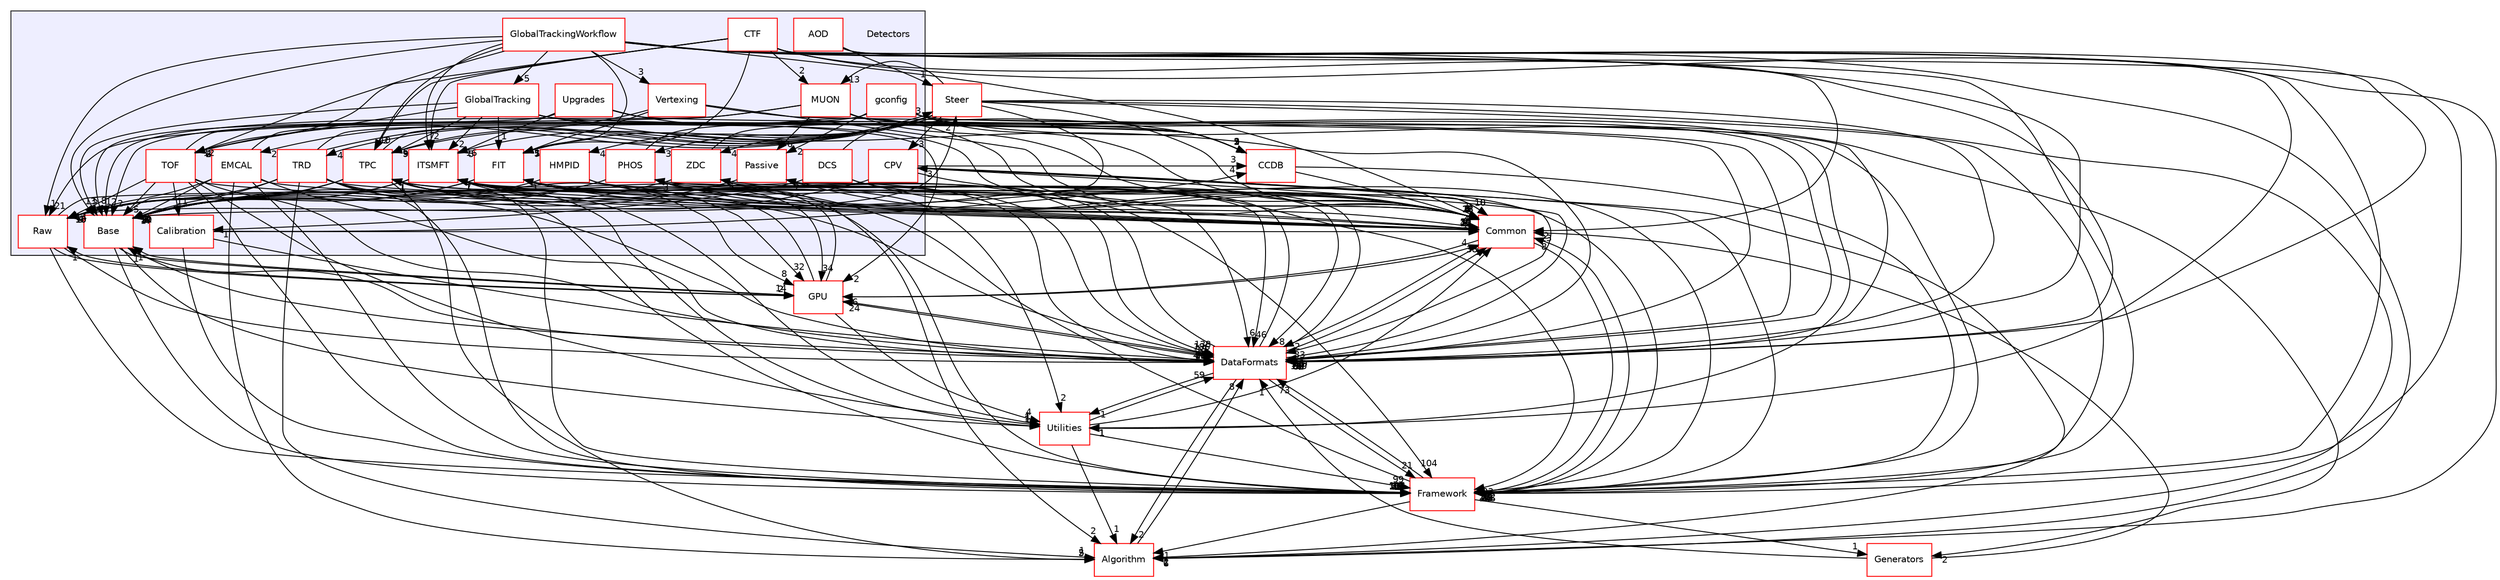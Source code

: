 digraph "/home/travis/build/AliceO2Group/AliceO2/Detectors" {
  bgcolor=transparent;
  compound=true
  node [ fontsize="10", fontname="Helvetica"];
  edge [ labelfontsize="10", labelfontname="Helvetica"];
  subgraph clusterdir_051dca18e802f8e9474f2e30d29c04e0 {
    graph [ bgcolor="#eeeeff", pencolor="black", label="" URL="dir_051dca18e802f8e9474f2e30d29c04e0.html"];
    dir_051dca18e802f8e9474f2e30d29c04e0 [shape=plaintext label="Detectors"];
    dir_4bc9293565017e583d6e787c95b29081 [shape=box label="AOD" color="red" fillcolor="white" style="filled" URL="dir_4bc9293565017e583d6e787c95b29081.html"];
    dir_37c90836491b695b472bf98d1be8336b [shape=box label="Base" color="red" fillcolor="white" style="filled" URL="dir_37c90836491b695b472bf98d1be8336b.html"];
    dir_2f1defcce8b8bdfe202c8bfd41228d47 [shape=box label="Calibration" color="red" fillcolor="white" style="filled" URL="dir_2f1defcce8b8bdfe202c8bfd41228d47.html"];
    dir_860de54695a0456b93a4bb1fd951d826 [shape=box label="CPV" color="red" fillcolor="white" style="filled" URL="dir_860de54695a0456b93a4bb1fd951d826.html"];
    dir_22c28337d94ed0b7d4c6655ee55d3b27 [shape=box label="CTF" color="red" fillcolor="white" style="filled" URL="dir_22c28337d94ed0b7d4c6655ee55d3b27.html"];
    dir_ca1300042d29623fa0e05e87bb12f4ef [shape=box label="DCS" color="red" fillcolor="white" style="filled" URL="dir_ca1300042d29623fa0e05e87bb12f4ef.html"];
    dir_088378b58cb1ba39db48039cbd66d10f [shape=box label="EMCAL" color="red" fillcolor="white" style="filled" URL="dir_088378b58cb1ba39db48039cbd66d10f.html"];
    dir_d14e88a79bca429480864605ee348cef [shape=box label="FIT" color="red" fillcolor="white" style="filled" URL="dir_d14e88a79bca429480864605ee348cef.html"];
    dir_fda58d415f46ed5554e220ec8997f6b0 [shape=box label="gconfig" color="red" fillcolor="white" style="filled" URL="dir_fda58d415f46ed5554e220ec8997f6b0.html"];
    dir_18e0e8b4b629c3c13e7ad1457bcd5f89 [shape=box label="GlobalTracking" color="red" fillcolor="white" style="filled" URL="dir_18e0e8b4b629c3c13e7ad1457bcd5f89.html"];
    dir_109ace25e426b841fbcad1590c555213 [shape=box label="GlobalTrackingWorkflow" color="red" fillcolor="white" style="filled" URL="dir_109ace25e426b841fbcad1590c555213.html"];
    dir_c91fbefb38f56c1db7a8c31815b8a131 [shape=box label="HMPID" color="red" fillcolor="white" style="filled" URL="dir_c91fbefb38f56c1db7a8c31815b8a131.html"];
    dir_1306292b77b40360479b729ac9ee7efe [shape=box label="ITSMFT" color="red" fillcolor="white" style="filled" URL="dir_1306292b77b40360479b729ac9ee7efe.html"];
    dir_1cc233fd3b1202b9dad36810b41b97af [shape=box label="MUON" color="red" fillcolor="white" style="filled" URL="dir_1cc233fd3b1202b9dad36810b41b97af.html"];
    dir_f01815b857f9009bea48e2cb39492245 [shape=box label="Passive" color="red" fillcolor="white" style="filled" URL="dir_f01815b857f9009bea48e2cb39492245.html"];
    dir_cd3c152a7db0580c86a4c50ad0325149 [shape=box label="PHOS" color="red" fillcolor="white" style="filled" URL="dir_cd3c152a7db0580c86a4c50ad0325149.html"];
    dir_26637d1bd82229bc9ed97f7e706be743 [shape=box label="Raw" color="red" fillcolor="white" style="filled" URL="dir_26637d1bd82229bc9ed97f7e706be743.html"];
    dir_577c839d346a264df4e9e588ca2a45dd [shape=box label="TOF" color="red" fillcolor="white" style="filled" URL="dir_577c839d346a264df4e9e588ca2a45dd.html"];
    dir_a597e8e061b11201a1dff411feb10d0b [shape=box label="TPC" color="red" fillcolor="white" style="filled" URL="dir_a597e8e061b11201a1dff411feb10d0b.html"];
    dir_69dd0583e11051991bf4c0cf23c50933 [shape=box label="TRD" color="red" fillcolor="white" style="filled" URL="dir_69dd0583e11051991bf4c0cf23c50933.html"];
    dir_4b0885c57a9e0f5b3b724ebcd74c1029 [shape=box label="Upgrades" color="red" fillcolor="white" style="filled" URL="dir_4b0885c57a9e0f5b3b724ebcd74c1029.html"];
    dir_411c6bed3d84b00fddab3a93c8a3b5fb [shape=box label="Vertexing" color="red" fillcolor="white" style="filled" URL="dir_411c6bed3d84b00fddab3a93c8a3b5fb.html"];
    dir_db9e312ee82793cf7e11be39a4401551 [shape=box label="ZDC" color="red" fillcolor="white" style="filled" URL="dir_db9e312ee82793cf7e11be39a4401551.html"];
  }
  dir_40b4a122691869ee86baf7f2711ed718 [shape=box label="Steer" color="red" URL="dir_40b4a122691869ee86baf7f2711ed718.html"];
  dir_0b342c6c6b7d2278121a0bb9c4985063 [shape=box label="Generators" color="red" URL="dir_0b342c6c6b7d2278121a0bb9c4985063.html"];
  dir_4ab6b4cc6a7edbff49100e9123df213f [shape=box label="Common" color="red" URL="dir_4ab6b4cc6a7edbff49100e9123df213f.html"];
  dir_6af676bf18881990e4083e191d0e63e0 [shape=box label="CCDB" color="red" URL="dir_6af676bf18881990e4083e191d0e63e0.html"];
  dir_b05a5fa85f84bfc9013183c9d87f9a36 [shape=box label="Utilities" color="red" URL="dir_b05a5fa85f84bfc9013183c9d87f9a36.html"];
  dir_8ba487e25de5ee77e05e9dce7582cb98 [shape=box label="Algorithm" color="red" URL="dir_8ba487e25de5ee77e05e9dce7582cb98.html"];
  dir_f511f1e9c03c071966ae594f00bbc5e0 [shape=box label="GPU" color="red" URL="dir_f511f1e9c03c071966ae594f00bbc5e0.html"];
  dir_bcbb2cf9a3d3d83e5515c82071a07177 [shape=box label="Framework" color="red" URL="dir_bcbb2cf9a3d3d83e5515c82071a07177.html"];
  dir_2171f7ec022c5423887b07c69b2f5b48 [shape=box label="DataFormats" color="red" URL="dir_2171f7ec022c5423887b07c69b2f5b48.html"];
  dir_22c28337d94ed0b7d4c6655ee55d3b27->dir_1cc233fd3b1202b9dad36810b41b97af [headlabel="2", labeldistance=1.5 headhref="dir_000432_000128.html"];
  dir_22c28337d94ed0b7d4c6655ee55d3b27->dir_4ab6b4cc6a7edbff49100e9123df213f [headlabel="2", labeldistance=1.5 headhref="dir_000432_000036.html"];
  dir_22c28337d94ed0b7d4c6655ee55d3b27->dir_d14e88a79bca429480864605ee348cef [headlabel="5", labeldistance=1.5 headhref="dir_000432_000176.html"];
  dir_22c28337d94ed0b7d4c6655ee55d3b27->dir_a597e8e061b11201a1dff411feb10d0b [headlabel="2", labeldistance=1.5 headhref="dir_000432_000059.html"];
  dir_22c28337d94ed0b7d4c6655ee55d3b27->dir_b05a5fa85f84bfc9013183c9d87f9a36 [headlabel="1", labeldistance=1.5 headhref="dir_000432_000623.html"];
  dir_22c28337d94ed0b7d4c6655ee55d3b27->dir_1306292b77b40360479b729ac9ee7efe [headlabel="2", labeldistance=1.5 headhref="dir_000432_000053.html"];
  dir_22c28337d94ed0b7d4c6655ee55d3b27->dir_8ba487e25de5ee77e05e9dce7582cb98 [headlabel="1", labeldistance=1.5 headhref="dir_000432_000000.html"];
  dir_22c28337d94ed0b7d4c6655ee55d3b27->dir_577c839d346a264df4e9e588ca2a45dd [headlabel="4", labeldistance=1.5 headhref="dir_000432_000150.html"];
  dir_22c28337d94ed0b7d4c6655ee55d3b27->dir_bcbb2cf9a3d3d83e5515c82071a07177 [headlabel="28", labeldistance=1.5 headhref="dir_000432_000063.html"];
  dir_22c28337d94ed0b7d4c6655ee55d3b27->dir_2171f7ec022c5423887b07c69b2f5b48 [headlabel="39", labeldistance=1.5 headhref="dir_000432_000090.html"];
  dir_c91fbefb38f56c1db7a8c31815b8a131->dir_4ab6b4cc6a7edbff49100e9123df213f [headlabel="1", labeldistance=1.5 headhref="dir_000143_000036.html"];
  dir_c91fbefb38f56c1db7a8c31815b8a131->dir_37c90836491b695b472bf98d1be8336b [headlabel="2", labeldistance=1.5 headhref="dir_000143_000287.html"];
  dir_c91fbefb38f56c1db7a8c31815b8a131->dir_2171f7ec022c5423887b07c69b2f5b48 [headlabel="6", labeldistance=1.5 headhref="dir_000143_000090.html"];
  dir_ca1300042d29623fa0e05e87bb12f4ef->dir_2f1defcce8b8bdfe202c8bfd41228d47 [headlabel="1", labeldistance=1.5 headhref="dir_000085_000050.html"];
  dir_ca1300042d29623fa0e05e87bb12f4ef->dir_4ab6b4cc6a7edbff49100e9123df213f [headlabel="1", labeldistance=1.5 headhref="dir_000085_000036.html"];
  dir_ca1300042d29623fa0e05e87bb12f4ef->dir_6af676bf18881990e4083e191d0e63e0 [headlabel="3", labeldistance=1.5 headhref="dir_000085_000028.html"];
  dir_ca1300042d29623fa0e05e87bb12f4ef->dir_bcbb2cf9a3d3d83e5515c82071a07177 [headlabel="16", labeldistance=1.5 headhref="dir_000085_000063.html"];
  dir_40b4a122691869ee86baf7f2711ed718->dir_c91fbefb38f56c1db7a8c31815b8a131 [headlabel="4", labeldistance=1.5 headhref="dir_000496_000143.html"];
  dir_40b4a122691869ee86baf7f2711ed718->dir_860de54695a0456b93a4bb1fd951d826 [headlabel="3", labeldistance=1.5 headhref="dir_000496_000210.html"];
  dir_40b4a122691869ee86baf7f2711ed718->dir_69dd0583e11051991bf4c0cf23c50933 [headlabel="4", labeldistance=1.5 headhref="dir_000496_000154.html"];
  dir_40b4a122691869ee86baf7f2711ed718->dir_088378b58cb1ba39db48039cbd66d10f [headlabel="2", labeldistance=1.5 headhref="dir_000496_000175.html"];
  dir_40b4a122691869ee86baf7f2711ed718->dir_1cc233fd3b1202b9dad36810b41b97af [headlabel="13", labeldistance=1.5 headhref="dir_000496_000128.html"];
  dir_40b4a122691869ee86baf7f2711ed718->dir_4ab6b4cc6a7edbff49100e9123df213f [headlabel="12", labeldistance=1.5 headhref="dir_000496_000036.html"];
  dir_40b4a122691869ee86baf7f2711ed718->dir_d14e88a79bca429480864605ee348cef [headlabel="7", labeldistance=1.5 headhref="dir_000496_000176.html"];
  dir_40b4a122691869ee86baf7f2711ed718->dir_a597e8e061b11201a1dff411feb10d0b [headlabel="9", labeldistance=1.5 headhref="dir_000496_000059.html"];
  dir_40b4a122691869ee86baf7f2711ed718->dir_37c90836491b695b472bf98d1be8336b [headlabel="17", labeldistance=1.5 headhref="dir_000496_000287.html"];
  dir_40b4a122691869ee86baf7f2711ed718->dir_1306292b77b40360479b729ac9ee7efe [headlabel="5", labeldistance=1.5 headhref="dir_000496_000053.html"];
  dir_40b4a122691869ee86baf7f2711ed718->dir_8ba487e25de5ee77e05e9dce7582cb98 [headlabel="1", labeldistance=1.5 headhref="dir_000496_000000.html"];
  dir_40b4a122691869ee86baf7f2711ed718->dir_577c839d346a264df4e9e588ca2a45dd [headlabel="3", labeldistance=1.5 headhref="dir_000496_000150.html"];
  dir_40b4a122691869ee86baf7f2711ed718->dir_cd3c152a7db0580c86a4c50ad0325149 [headlabel="3", labeldistance=1.5 headhref="dir_000496_000220.html"];
  dir_40b4a122691869ee86baf7f2711ed718->dir_db9e312ee82793cf7e11be39a4401551 [headlabel="4", labeldistance=1.5 headhref="dir_000496_000188.html"];
  dir_40b4a122691869ee86baf7f2711ed718->dir_bcbb2cf9a3d3d83e5515c82071a07177 [headlabel="176", labeldistance=1.5 headhref="dir_000496_000063.html"];
  dir_40b4a122691869ee86baf7f2711ed718->dir_2171f7ec022c5423887b07c69b2f5b48 [headlabel="160", labeldistance=1.5 headhref="dir_000496_000090.html"];
  dir_860de54695a0456b93a4bb1fd951d826->dir_4ab6b4cc6a7edbff49100e9123df213f [headlabel="4", labeldistance=1.5 headhref="dir_000210_000036.html"];
  dir_860de54695a0456b93a4bb1fd951d826->dir_6af676bf18881990e4083e191d0e63e0 [headlabel="3", labeldistance=1.5 headhref="dir_000210_000028.html"];
  dir_860de54695a0456b93a4bb1fd951d826->dir_37c90836491b695b472bf98d1be8336b [headlabel="2", labeldistance=1.5 headhref="dir_000210_000287.html"];
  dir_860de54695a0456b93a4bb1fd951d826->dir_8ba487e25de5ee77e05e9dce7582cb98 [headlabel="2", labeldistance=1.5 headhref="dir_000210_000000.html"];
  dir_860de54695a0456b93a4bb1fd951d826->dir_bcbb2cf9a3d3d83e5515c82071a07177 [headlabel="21", labeldistance=1.5 headhref="dir_000210_000063.html"];
  dir_860de54695a0456b93a4bb1fd951d826->dir_2171f7ec022c5423887b07c69b2f5b48 [headlabel="33", labeldistance=1.5 headhref="dir_000210_000090.html"];
  dir_2f1defcce8b8bdfe202c8bfd41228d47->dir_4ab6b4cc6a7edbff49100e9123df213f [headlabel="1", labeldistance=1.5 headhref="dir_000050_000036.html"];
  dir_2f1defcce8b8bdfe202c8bfd41228d47->dir_6af676bf18881990e4083e191d0e63e0 [headlabel="4", labeldistance=1.5 headhref="dir_000050_000028.html"];
  dir_2f1defcce8b8bdfe202c8bfd41228d47->dir_bcbb2cf9a3d3d83e5515c82071a07177 [headlabel="10", labeldistance=1.5 headhref="dir_000050_000063.html"];
  dir_2f1defcce8b8bdfe202c8bfd41228d47->dir_2171f7ec022c5423887b07c69b2f5b48 [headlabel="2", labeldistance=1.5 headhref="dir_000050_000090.html"];
  dir_69dd0583e11051991bf4c0cf23c50933->dir_40b4a122691869ee86baf7f2711ed718 [headlabel="3", labeldistance=1.5 headhref="dir_000154_000496.html"];
  dir_69dd0583e11051991bf4c0cf23c50933->dir_4ab6b4cc6a7edbff49100e9123df213f [headlabel="12", labeldistance=1.5 headhref="dir_000154_000036.html"];
  dir_69dd0583e11051991bf4c0cf23c50933->dir_6af676bf18881990e4083e191d0e63e0 [headlabel="3", labeldistance=1.5 headhref="dir_000154_000028.html"];
  dir_69dd0583e11051991bf4c0cf23c50933->dir_37c90836491b695b472bf98d1be8336b [headlabel="7", labeldistance=1.5 headhref="dir_000154_000287.html"];
  dir_69dd0583e11051991bf4c0cf23c50933->dir_8ba487e25de5ee77e05e9dce7582cb98 [headlabel="1", labeldistance=1.5 headhref="dir_000154_000000.html"];
  dir_69dd0583e11051991bf4c0cf23c50933->dir_f511f1e9c03c071966ae594f00bbc5e0 [headlabel="8", labeldistance=1.5 headhref="dir_000154_000740.html"];
  dir_69dd0583e11051991bf4c0cf23c50933->dir_bcbb2cf9a3d3d83e5515c82071a07177 [headlabel="41", labeldistance=1.5 headhref="dir_000154_000063.html"];
  dir_69dd0583e11051991bf4c0cf23c50933->dir_26637d1bd82229bc9ed97f7e706be743 [headlabel="4", labeldistance=1.5 headhref="dir_000154_000628.html"];
  dir_69dd0583e11051991bf4c0cf23c50933->dir_2171f7ec022c5423887b07c69b2f5b48 [headlabel="93", labeldistance=1.5 headhref="dir_000154_000090.html"];
  dir_0b342c6c6b7d2278121a0bb9c4985063->dir_4ab6b4cc6a7edbff49100e9123df213f [headlabel="23", labeldistance=1.5 headhref="dir_000736_000036.html"];
  dir_0b342c6c6b7d2278121a0bb9c4985063->dir_2171f7ec022c5423887b07c69b2f5b48 [headlabel="1", labeldistance=1.5 headhref="dir_000736_000090.html"];
  dir_088378b58cb1ba39db48039cbd66d10f->dir_4ab6b4cc6a7edbff49100e9123df213f [headlabel="12", labeldistance=1.5 headhref="dir_000175_000036.html"];
  dir_088378b58cb1ba39db48039cbd66d10f->dir_6af676bf18881990e4083e191d0e63e0 [headlabel="1", labeldistance=1.5 headhref="dir_000175_000028.html"];
  dir_088378b58cb1ba39db48039cbd66d10f->dir_37c90836491b695b472bf98d1be8336b [headlabel="2", labeldistance=1.5 headhref="dir_000175_000287.html"];
  dir_088378b58cb1ba39db48039cbd66d10f->dir_8ba487e25de5ee77e05e9dce7582cb98 [headlabel="2", labeldistance=1.5 headhref="dir_000175_000000.html"];
  dir_088378b58cb1ba39db48039cbd66d10f->dir_bcbb2cf9a3d3d83e5515c82071a07177 [headlabel="32", labeldistance=1.5 headhref="dir_000175_000063.html"];
  dir_088378b58cb1ba39db48039cbd66d10f->dir_26637d1bd82229bc9ed97f7e706be743 [headlabel="4", labeldistance=1.5 headhref="dir_000175_000628.html"];
  dir_088378b58cb1ba39db48039cbd66d10f->dir_2171f7ec022c5423887b07c69b2f5b48 [headlabel="88", labeldistance=1.5 headhref="dir_000175_000090.html"];
  dir_4ab6b4cc6a7edbff49100e9123df213f->dir_f511f1e9c03c071966ae594f00bbc5e0 [headlabel="6", labeldistance=1.5 headhref="dir_000036_000740.html"];
  dir_4ab6b4cc6a7edbff49100e9123df213f->dir_bcbb2cf9a3d3d83e5515c82071a07177 [headlabel="2", labeldistance=1.5 headhref="dir_000036_000063.html"];
  dir_4ab6b4cc6a7edbff49100e9123df213f->dir_2171f7ec022c5423887b07c69b2f5b48 [headlabel="2", labeldistance=1.5 headhref="dir_000036_000090.html"];
  dir_1cc233fd3b1202b9dad36810b41b97af->dir_4ab6b4cc6a7edbff49100e9123df213f [headlabel="23", labeldistance=1.5 headhref="dir_000128_000036.html"];
  dir_1cc233fd3b1202b9dad36810b41b97af->dir_b05a5fa85f84bfc9013183c9d87f9a36 [headlabel="1", labeldistance=1.5 headhref="dir_000128_000623.html"];
  dir_1cc233fd3b1202b9dad36810b41b97af->dir_37c90836491b695b472bf98d1be8336b [headlabel="12", labeldistance=1.5 headhref="dir_000128_000287.html"];
  dir_1cc233fd3b1202b9dad36810b41b97af->dir_f01815b857f9009bea48e2cb39492245 [headlabel="6", labeldistance=1.5 headhref="dir_000128_000639.html"];
  dir_1cc233fd3b1202b9dad36810b41b97af->dir_bcbb2cf9a3d3d83e5515c82071a07177 [headlabel="262", labeldistance=1.5 headhref="dir_000128_000063.html"];
  dir_1cc233fd3b1202b9dad36810b41b97af->dir_26637d1bd82229bc9ed97f7e706be743 [headlabel="21", labeldistance=1.5 headhref="dir_000128_000628.html"];
  dir_1cc233fd3b1202b9dad36810b41b97af->dir_2171f7ec022c5423887b07c69b2f5b48 [headlabel="119", labeldistance=1.5 headhref="dir_000128_000090.html"];
  dir_6af676bf18881990e4083e191d0e63e0->dir_4ab6b4cc6a7edbff49100e9123df213f [headlabel="4", labeldistance=1.5 headhref="dir_000028_000036.html"];
  dir_6af676bf18881990e4083e191d0e63e0->dir_bcbb2cf9a3d3d83e5515c82071a07177 [headlabel="2", labeldistance=1.5 headhref="dir_000028_000063.html"];
  dir_411c6bed3d84b00fddab3a93c8a3b5fb->dir_4ab6b4cc6a7edbff49100e9123df213f [headlabel="7", labeldistance=1.5 headhref="dir_000681_000036.html"];
  dir_411c6bed3d84b00fddab3a93c8a3b5fb->dir_d14e88a79bca429480864605ee348cef [headlabel="1", labeldistance=1.5 headhref="dir_000681_000176.html"];
  dir_411c6bed3d84b00fddab3a93c8a3b5fb->dir_a597e8e061b11201a1dff411feb10d0b [headlabel="3", labeldistance=1.5 headhref="dir_000681_000059.html"];
  dir_411c6bed3d84b00fddab3a93c8a3b5fb->dir_2171f7ec022c5423887b07c69b2f5b48 [headlabel="24", labeldistance=1.5 headhref="dir_000681_000090.html"];
  dir_d14e88a79bca429480864605ee348cef->dir_4ab6b4cc6a7edbff49100e9123df213f [headlabel="30", labeldistance=1.5 headhref="dir_000176_000036.html"];
  dir_d14e88a79bca429480864605ee348cef->dir_b05a5fa85f84bfc9013183c9d87f9a36 [headlabel="2", labeldistance=1.5 headhref="dir_000176_000623.html"];
  dir_d14e88a79bca429480864605ee348cef->dir_37c90836491b695b472bf98d1be8336b [headlabel="5", labeldistance=1.5 headhref="dir_000176_000287.html"];
  dir_d14e88a79bca429480864605ee348cef->dir_bcbb2cf9a3d3d83e5515c82071a07177 [headlabel="104", labeldistance=1.5 headhref="dir_000176_000063.html"];
  dir_d14e88a79bca429480864605ee348cef->dir_26637d1bd82229bc9ed97f7e706be743 [headlabel="10", labeldistance=1.5 headhref="dir_000176_000628.html"];
  dir_d14e88a79bca429480864605ee348cef->dir_2171f7ec022c5423887b07c69b2f5b48 [headlabel="138", labeldistance=1.5 headhref="dir_000176_000090.html"];
  dir_a597e8e061b11201a1dff411feb10d0b->dir_4ab6b4cc6a7edbff49100e9123df213f [headlabel="41", labeldistance=1.5 headhref="dir_000059_000036.html"];
  dir_a597e8e061b11201a1dff411feb10d0b->dir_6af676bf18881990e4083e191d0e63e0 [headlabel="2", labeldistance=1.5 headhref="dir_000059_000028.html"];
  dir_a597e8e061b11201a1dff411feb10d0b->dir_b05a5fa85f84bfc9013183c9d87f9a36 [headlabel="1", labeldistance=1.5 headhref="dir_000059_000623.html"];
  dir_a597e8e061b11201a1dff411feb10d0b->dir_37c90836491b695b472bf98d1be8336b [headlabel="4", labeldistance=1.5 headhref="dir_000059_000287.html"];
  dir_a597e8e061b11201a1dff411feb10d0b->dir_8ba487e25de5ee77e05e9dce7582cb98 [headlabel="5", labeldistance=1.5 headhref="dir_000059_000000.html"];
  dir_a597e8e061b11201a1dff411feb10d0b->dir_f511f1e9c03c071966ae594f00bbc5e0 [headlabel="32", labeldistance=1.5 headhref="dir_000059_000740.html"];
  dir_a597e8e061b11201a1dff411feb10d0b->dir_bcbb2cf9a3d3d83e5515c82071a07177 [headlabel="105", labeldistance=1.5 headhref="dir_000059_000063.html"];
  dir_a597e8e061b11201a1dff411feb10d0b->dir_26637d1bd82229bc9ed97f7e706be743 [headlabel="15", labeldistance=1.5 headhref="dir_000059_000628.html"];
  dir_a597e8e061b11201a1dff411feb10d0b->dir_2171f7ec022c5423887b07c69b2f5b48 [headlabel="186", labeldistance=1.5 headhref="dir_000059_000090.html"];
  dir_b05a5fa85f84bfc9013183c9d87f9a36->dir_4ab6b4cc6a7edbff49100e9123df213f [headlabel="1", labeldistance=1.5 headhref="dir_000623_000036.html"];
  dir_b05a5fa85f84bfc9013183c9d87f9a36->dir_8ba487e25de5ee77e05e9dce7582cb98 [headlabel="1", labeldistance=1.5 headhref="dir_000623_000000.html"];
  dir_b05a5fa85f84bfc9013183c9d87f9a36->dir_bcbb2cf9a3d3d83e5515c82071a07177 [headlabel="99", labeldistance=1.5 headhref="dir_000623_000063.html"];
  dir_b05a5fa85f84bfc9013183c9d87f9a36->dir_2171f7ec022c5423887b07c69b2f5b48 [headlabel="59", labeldistance=1.5 headhref="dir_000623_000090.html"];
  dir_4bc9293565017e583d6e787c95b29081->dir_40b4a122691869ee86baf7f2711ed718 [headlabel="1", labeldistance=1.5 headhref="dir_000285_000496.html"];
  dir_4bc9293565017e583d6e787c95b29081->dir_bcbb2cf9a3d3d83e5515c82071a07177 [headlabel="4", labeldistance=1.5 headhref="dir_000285_000063.html"];
  dir_4bc9293565017e583d6e787c95b29081->dir_2171f7ec022c5423887b07c69b2f5b48 [headlabel="8", labeldistance=1.5 headhref="dir_000285_000090.html"];
  dir_37c90836491b695b472bf98d1be8336b->dir_4ab6b4cc6a7edbff49100e9123df213f [headlabel="16", labeldistance=1.5 headhref="dir_000287_000036.html"];
  dir_37c90836491b695b472bf98d1be8336b->dir_b05a5fa85f84bfc9013183c9d87f9a36 [headlabel="1", labeldistance=1.5 headhref="dir_000287_000623.html"];
  dir_37c90836491b695b472bf98d1be8336b->dir_f511f1e9c03c071966ae594f00bbc5e0 [headlabel="14", labeldistance=1.5 headhref="dir_000287_000740.html"];
  dir_37c90836491b695b472bf98d1be8336b->dir_bcbb2cf9a3d3d83e5515c82071a07177 [headlabel="1", labeldistance=1.5 headhref="dir_000287_000063.html"];
  dir_37c90836491b695b472bf98d1be8336b->dir_2171f7ec022c5423887b07c69b2f5b48 [headlabel="15", labeldistance=1.5 headhref="dir_000287_000090.html"];
  dir_4b0885c57a9e0f5b3b724ebcd74c1029->dir_4ab6b4cc6a7edbff49100e9123df213f [headlabel="4", labeldistance=1.5 headhref="dir_000324_000036.html"];
  dir_4b0885c57a9e0f5b3b724ebcd74c1029->dir_37c90836491b695b472bf98d1be8336b [headlabel="8", labeldistance=1.5 headhref="dir_000324_000287.html"];
  dir_4b0885c57a9e0f5b3b724ebcd74c1029->dir_1306292b77b40360479b729ac9ee7efe [headlabel="16", labeldistance=1.5 headhref="dir_000324_000053.html"];
  dir_4b0885c57a9e0f5b3b724ebcd74c1029->dir_2171f7ec022c5423887b07c69b2f5b48 [headlabel="8", labeldistance=1.5 headhref="dir_000324_000090.html"];
  dir_1306292b77b40360479b729ac9ee7efe->dir_4ab6b4cc6a7edbff49100e9123df213f [headlabel="76", labeldistance=1.5 headhref="dir_000053_000036.html"];
  dir_1306292b77b40360479b729ac9ee7efe->dir_b05a5fa85f84bfc9013183c9d87f9a36 [headlabel="1", labeldistance=1.5 headhref="dir_000053_000623.html"];
  dir_1306292b77b40360479b729ac9ee7efe->dir_37c90836491b695b472bf98d1be8336b [headlabel="21", labeldistance=1.5 headhref="dir_000053_000287.html"];
  dir_1306292b77b40360479b729ac9ee7efe->dir_f511f1e9c03c071966ae594f00bbc5e0 [headlabel="34", labeldistance=1.5 headhref="dir_000053_000740.html"];
  dir_1306292b77b40360479b729ac9ee7efe->dir_bcbb2cf9a3d3d83e5515c82071a07177 [headlabel="111", labeldistance=1.5 headhref="dir_000053_000063.html"];
  dir_1306292b77b40360479b729ac9ee7efe->dir_26637d1bd82229bc9ed97f7e706be743 [headlabel="9", labeldistance=1.5 headhref="dir_000053_000628.html"];
  dir_1306292b77b40360479b729ac9ee7efe->dir_2171f7ec022c5423887b07c69b2f5b48 [headlabel="241", labeldistance=1.5 headhref="dir_000053_000090.html"];
  dir_8ba487e25de5ee77e05e9dce7582cb98->dir_2171f7ec022c5423887b07c69b2f5b48 [headlabel="8", labeldistance=1.5 headhref="dir_000000_000090.html"];
  dir_577c839d346a264df4e9e588ca2a45dd->dir_2f1defcce8b8bdfe202c8bfd41228d47 [headlabel="11", labeldistance=1.5 headhref="dir_000150_000050.html"];
  dir_577c839d346a264df4e9e588ca2a45dd->dir_4ab6b4cc6a7edbff49100e9123df213f [headlabel="22", labeldistance=1.5 headhref="dir_000150_000036.html"];
  dir_577c839d346a264df4e9e588ca2a45dd->dir_6af676bf18881990e4083e191d0e63e0 [headlabel="9", labeldistance=1.5 headhref="dir_000150_000028.html"];
  dir_577c839d346a264df4e9e588ca2a45dd->dir_b05a5fa85f84bfc9013183c9d87f9a36 [headlabel="1", labeldistance=1.5 headhref="dir_000150_000623.html"];
  dir_577c839d346a264df4e9e588ca2a45dd->dir_37c90836491b695b472bf98d1be8336b [headlabel="5", labeldistance=1.5 headhref="dir_000150_000287.html"];
  dir_577c839d346a264df4e9e588ca2a45dd->dir_bcbb2cf9a3d3d83e5515c82071a07177 [headlabel="106", labeldistance=1.5 headhref="dir_000150_000063.html"];
  dir_577c839d346a264df4e9e588ca2a45dd->dir_26637d1bd82229bc9ed97f7e706be743 [headlabel="14", labeldistance=1.5 headhref="dir_000150_000628.html"];
  dir_577c839d346a264df4e9e588ca2a45dd->dir_2171f7ec022c5423887b07c69b2f5b48 [headlabel="77", labeldistance=1.5 headhref="dir_000150_000090.html"];
  dir_18e0e8b4b629c3c13e7ad1457bcd5f89->dir_4ab6b4cc6a7edbff49100e9123df213f [headlabel="18", labeldistance=1.5 headhref="dir_000506_000036.html"];
  dir_18e0e8b4b629c3c13e7ad1457bcd5f89->dir_d14e88a79bca429480864605ee348cef [headlabel="1", labeldistance=1.5 headhref="dir_000506_000176.html"];
  dir_18e0e8b4b629c3c13e7ad1457bcd5f89->dir_a597e8e061b11201a1dff411feb10d0b [headlabel="6", labeldistance=1.5 headhref="dir_000506_000059.html"];
  dir_18e0e8b4b629c3c13e7ad1457bcd5f89->dir_37c90836491b695b472bf98d1be8336b [headlabel="5", labeldistance=1.5 headhref="dir_000506_000287.html"];
  dir_18e0e8b4b629c3c13e7ad1457bcd5f89->dir_1306292b77b40360479b729ac9ee7efe [headlabel="2", labeldistance=1.5 headhref="dir_000506_000053.html"];
  dir_18e0e8b4b629c3c13e7ad1457bcd5f89->dir_577c839d346a264df4e9e588ca2a45dd [headlabel="2", labeldistance=1.5 headhref="dir_000506_000150.html"];
  dir_18e0e8b4b629c3c13e7ad1457bcd5f89->dir_f511f1e9c03c071966ae594f00bbc5e0 [headlabel="2", labeldistance=1.5 headhref="dir_000506_000740.html"];
  dir_18e0e8b4b629c3c13e7ad1457bcd5f89->dir_2171f7ec022c5423887b07c69b2f5b48 [headlabel="33", labeldistance=1.5 headhref="dir_000506_000090.html"];
  dir_cd3c152a7db0580c86a4c50ad0325149->dir_4ab6b4cc6a7edbff49100e9123df213f [headlabel="4", labeldistance=1.5 headhref="dir_000220_000036.html"];
  dir_cd3c152a7db0580c86a4c50ad0325149->dir_6af676bf18881990e4083e191d0e63e0 [headlabel="5", labeldistance=1.5 headhref="dir_000220_000028.html"];
  dir_cd3c152a7db0580c86a4c50ad0325149->dir_37c90836491b695b472bf98d1be8336b [headlabel="2", labeldistance=1.5 headhref="dir_000220_000287.html"];
  dir_cd3c152a7db0580c86a4c50ad0325149->dir_8ba487e25de5ee77e05e9dce7582cb98 [headlabel="2", labeldistance=1.5 headhref="dir_000220_000000.html"];
  dir_cd3c152a7db0580c86a4c50ad0325149->dir_bcbb2cf9a3d3d83e5515c82071a07177 [headlabel="23", labeldistance=1.5 headhref="dir_000220_000063.html"];
  dir_cd3c152a7db0580c86a4c50ad0325149->dir_2171f7ec022c5423887b07c69b2f5b48 [headlabel="46", labeldistance=1.5 headhref="dir_000220_000090.html"];
  dir_109ace25e426b841fbcad1590c555213->dir_4ab6b4cc6a7edbff49100e9123df213f [headlabel="9", labeldistance=1.5 headhref="dir_000510_000036.html"];
  dir_109ace25e426b841fbcad1590c555213->dir_411c6bed3d84b00fddab3a93c8a3b5fb [headlabel="3", labeldistance=1.5 headhref="dir_000510_000681.html"];
  dir_109ace25e426b841fbcad1590c555213->dir_d14e88a79bca429480864605ee348cef [headlabel="5", labeldistance=1.5 headhref="dir_000510_000176.html"];
  dir_109ace25e426b841fbcad1590c555213->dir_a597e8e061b11201a1dff411feb10d0b [headlabel="10", labeldistance=1.5 headhref="dir_000510_000059.html"];
  dir_109ace25e426b841fbcad1590c555213->dir_37c90836491b695b472bf98d1be8336b [headlabel="13", labeldistance=1.5 headhref="dir_000510_000287.html"];
  dir_109ace25e426b841fbcad1590c555213->dir_1306292b77b40360479b729ac9ee7efe [headlabel="7", labeldistance=1.5 headhref="dir_000510_000053.html"];
  dir_109ace25e426b841fbcad1590c555213->dir_8ba487e25de5ee77e05e9dce7582cb98 [headlabel="6", labeldistance=1.5 headhref="dir_000510_000000.html"];
  dir_109ace25e426b841fbcad1590c555213->dir_577c839d346a264df4e9e588ca2a45dd [headlabel="12", labeldistance=1.5 headhref="dir_000510_000150.html"];
  dir_109ace25e426b841fbcad1590c555213->dir_18e0e8b4b629c3c13e7ad1457bcd5f89 [headlabel="5", labeldistance=1.5 headhref="dir_000510_000506.html"];
  dir_109ace25e426b841fbcad1590c555213->dir_bcbb2cf9a3d3d83e5515c82071a07177 [headlabel="82", labeldistance=1.5 headhref="dir_000510_000063.html"];
  dir_109ace25e426b841fbcad1590c555213->dir_26637d1bd82229bc9ed97f7e706be743 [headlabel="1", labeldistance=1.5 headhref="dir_000510_000628.html"];
  dir_109ace25e426b841fbcad1590c555213->dir_2171f7ec022c5423887b07c69b2f5b48 [headlabel="82", labeldistance=1.5 headhref="dir_000510_000090.html"];
  dir_db9e312ee82793cf7e11be39a4401551->dir_4ab6b4cc6a7edbff49100e9123df213f [headlabel="4", labeldistance=1.5 headhref="dir_000188_000036.html"];
  dir_db9e312ee82793cf7e11be39a4401551->dir_6af676bf18881990e4083e191d0e63e0 [headlabel="2", labeldistance=1.5 headhref="dir_000188_000028.html"];
  dir_db9e312ee82793cf7e11be39a4401551->dir_37c90836491b695b472bf98d1be8336b [headlabel="3", labeldistance=1.5 headhref="dir_000188_000287.html"];
  dir_db9e312ee82793cf7e11be39a4401551->dir_2171f7ec022c5423887b07c69b2f5b48 [headlabel="8", labeldistance=1.5 headhref="dir_000188_000090.html"];
  dir_f01815b857f9009bea48e2cb39492245->dir_4ab6b4cc6a7edbff49100e9123df213f [headlabel="5", labeldistance=1.5 headhref="dir_000639_000036.html"];
  dir_f01815b857f9009bea48e2cb39492245->dir_37c90836491b695b472bf98d1be8336b [headlabel="19", labeldistance=1.5 headhref="dir_000639_000287.html"];
  dir_f511f1e9c03c071966ae594f00bbc5e0->dir_4ab6b4cc6a7edbff49100e9123df213f [headlabel="4", labeldistance=1.5 headhref="dir_000740_000036.html"];
  dir_f511f1e9c03c071966ae594f00bbc5e0->dir_a597e8e061b11201a1dff411feb10d0b [headlabel="1", labeldistance=1.5 headhref="dir_000740_000059.html"];
  dir_f511f1e9c03c071966ae594f00bbc5e0->dir_b05a5fa85f84bfc9013183c9d87f9a36 [headlabel="4", labeldistance=1.5 headhref="dir_000740_000623.html"];
  dir_f511f1e9c03c071966ae594f00bbc5e0->dir_37c90836491b695b472bf98d1be8336b [headlabel="1", labeldistance=1.5 headhref="dir_000740_000287.html"];
  dir_f511f1e9c03c071966ae594f00bbc5e0->dir_1306292b77b40360479b729ac9ee7efe [headlabel="7", labeldistance=1.5 headhref="dir_000740_000053.html"];
  dir_f511f1e9c03c071966ae594f00bbc5e0->dir_26637d1bd82229bc9ed97f7e706be743 [headlabel="1", labeldistance=1.5 headhref="dir_000740_000628.html"];
  dir_f511f1e9c03c071966ae594f00bbc5e0->dir_2171f7ec022c5423887b07c69b2f5b48 [headlabel="19", labeldistance=1.5 headhref="dir_000740_000090.html"];
  dir_bcbb2cf9a3d3d83e5515c82071a07177->dir_0b342c6c6b7d2278121a0bb9c4985063 [headlabel="1", labeldistance=1.5 headhref="dir_000063_000736.html"];
  dir_bcbb2cf9a3d3d83e5515c82071a07177->dir_4ab6b4cc6a7edbff49100e9123df213f [headlabel="8", labeldistance=1.5 headhref="dir_000063_000036.html"];
  dir_bcbb2cf9a3d3d83e5515c82071a07177->dir_a597e8e061b11201a1dff411feb10d0b [headlabel="1", labeldistance=1.5 headhref="dir_000063_000059.html"];
  dir_bcbb2cf9a3d3d83e5515c82071a07177->dir_1306292b77b40360479b729ac9ee7efe [headlabel="1", labeldistance=1.5 headhref="dir_000063_000053.html"];
  dir_bcbb2cf9a3d3d83e5515c82071a07177->dir_8ba487e25de5ee77e05e9dce7582cb98 [headlabel="1", labeldistance=1.5 headhref="dir_000063_000000.html"];
  dir_bcbb2cf9a3d3d83e5515c82071a07177->dir_f01815b857f9009bea48e2cb39492245 [headlabel="2", labeldistance=1.5 headhref="dir_000063_000639.html"];
  dir_bcbb2cf9a3d3d83e5515c82071a07177->dir_2171f7ec022c5423887b07c69b2f5b48 [headlabel="73", labeldistance=1.5 headhref="dir_000063_000090.html"];
  dir_26637d1bd82229bc9ed97f7e706be743->dir_40b4a122691869ee86baf7f2711ed718 [headlabel="2", labeldistance=1.5 headhref="dir_000628_000496.html"];
  dir_26637d1bd82229bc9ed97f7e706be743->dir_4ab6b4cc6a7edbff49100e9123df213f [headlabel="10", labeldistance=1.5 headhref="dir_000628_000036.html"];
  dir_26637d1bd82229bc9ed97f7e706be743->dir_f511f1e9c03c071966ae594f00bbc5e0 [headlabel="2", labeldistance=1.5 headhref="dir_000628_000740.html"];
  dir_26637d1bd82229bc9ed97f7e706be743->dir_bcbb2cf9a3d3d83e5515c82071a07177 [headlabel="25", labeldistance=1.5 headhref="dir_000628_000063.html"];
  dir_26637d1bd82229bc9ed97f7e706be743->dir_2171f7ec022c5423887b07c69b2f5b48 [headlabel="15", labeldistance=1.5 headhref="dir_000628_000090.html"];
  dir_fda58d415f46ed5554e220ec8997f6b0->dir_0b342c6c6b7d2278121a0bb9c4985063 [headlabel="2", labeldistance=1.5 headhref="dir_000502_000736.html"];
  dir_fda58d415f46ed5554e220ec8997f6b0->dir_4ab6b4cc6a7edbff49100e9123df213f [headlabel="3", labeldistance=1.5 headhref="dir_000502_000036.html"];
  dir_fda58d415f46ed5554e220ec8997f6b0->dir_37c90836491b695b472bf98d1be8336b [headlabel="2", labeldistance=1.5 headhref="dir_000502_000287.html"];
  dir_fda58d415f46ed5554e220ec8997f6b0->dir_f01815b857f9009bea48e2cb39492245 [headlabel="2", labeldistance=1.5 headhref="dir_000502_000639.html"];
  dir_fda58d415f46ed5554e220ec8997f6b0->dir_2171f7ec022c5423887b07c69b2f5b48 [headlabel="4", labeldistance=1.5 headhref="dir_000502_000090.html"];
  dir_2171f7ec022c5423887b07c69b2f5b48->dir_860de54695a0456b93a4bb1fd951d826 [headlabel="3", labeldistance=1.5 headhref="dir_000090_000210.html"];
  dir_2171f7ec022c5423887b07c69b2f5b48->dir_4ab6b4cc6a7edbff49100e9123df213f [headlabel="38", labeldistance=1.5 headhref="dir_000090_000036.html"];
  dir_2171f7ec022c5423887b07c69b2f5b48->dir_d14e88a79bca429480864605ee348cef [headlabel="3", labeldistance=1.5 headhref="dir_000090_000176.html"];
  dir_2171f7ec022c5423887b07c69b2f5b48->dir_b05a5fa85f84bfc9013183c9d87f9a36 [headlabel="1", labeldistance=1.5 headhref="dir_000090_000623.html"];
  dir_2171f7ec022c5423887b07c69b2f5b48->dir_37c90836491b695b472bf98d1be8336b [headlabel="1", labeldistance=1.5 headhref="dir_000090_000287.html"];
  dir_2171f7ec022c5423887b07c69b2f5b48->dir_1306292b77b40360479b729ac9ee7efe [headlabel="1", labeldistance=1.5 headhref="dir_000090_000053.html"];
  dir_2171f7ec022c5423887b07c69b2f5b48->dir_8ba487e25de5ee77e05e9dce7582cb98 [headlabel="2", labeldistance=1.5 headhref="dir_000090_000000.html"];
  dir_2171f7ec022c5423887b07c69b2f5b48->dir_cd3c152a7db0580c86a4c50ad0325149 [headlabel="3", labeldistance=1.5 headhref="dir_000090_000220.html"];
  dir_2171f7ec022c5423887b07c69b2f5b48->dir_db9e312ee82793cf7e11be39a4401551 [headlabel="5", labeldistance=1.5 headhref="dir_000090_000188.html"];
  dir_2171f7ec022c5423887b07c69b2f5b48->dir_f511f1e9c03c071966ae594f00bbc5e0 [headlabel="24", labeldistance=1.5 headhref="dir_000090_000740.html"];
  dir_2171f7ec022c5423887b07c69b2f5b48->dir_bcbb2cf9a3d3d83e5515c82071a07177 [headlabel="21", labeldistance=1.5 headhref="dir_000090_000063.html"];
}
